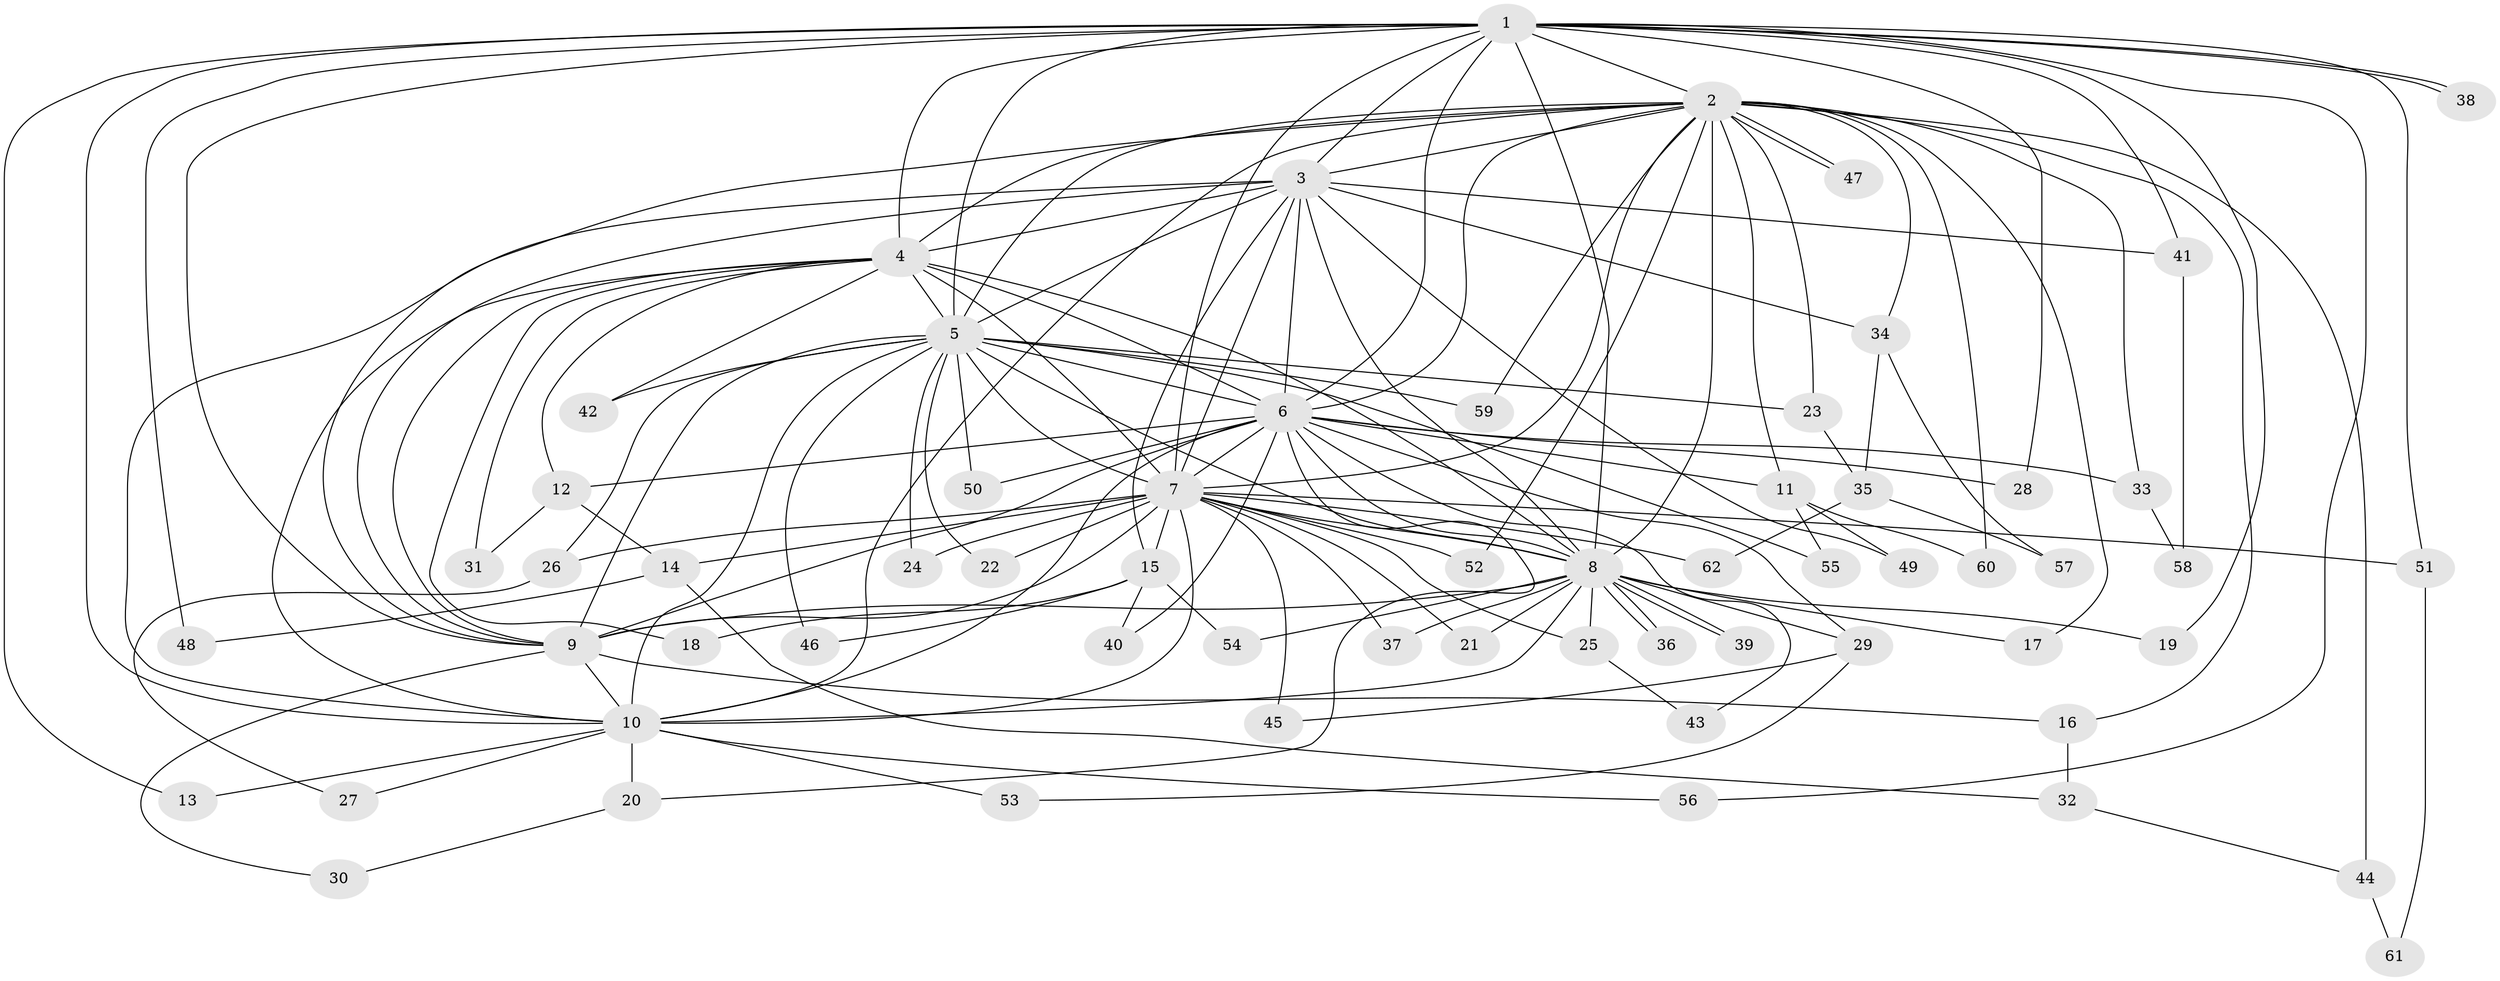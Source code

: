 // Generated by graph-tools (version 1.1) at 2025/34/03/09/25 02:34:41]
// undirected, 62 vertices, 149 edges
graph export_dot {
graph [start="1"]
  node [color=gray90,style=filled];
  1;
  2;
  3;
  4;
  5;
  6;
  7;
  8;
  9;
  10;
  11;
  12;
  13;
  14;
  15;
  16;
  17;
  18;
  19;
  20;
  21;
  22;
  23;
  24;
  25;
  26;
  27;
  28;
  29;
  30;
  31;
  32;
  33;
  34;
  35;
  36;
  37;
  38;
  39;
  40;
  41;
  42;
  43;
  44;
  45;
  46;
  47;
  48;
  49;
  50;
  51;
  52;
  53;
  54;
  55;
  56;
  57;
  58;
  59;
  60;
  61;
  62;
  1 -- 2;
  1 -- 3;
  1 -- 4;
  1 -- 5;
  1 -- 6;
  1 -- 7;
  1 -- 8;
  1 -- 9;
  1 -- 10;
  1 -- 13;
  1 -- 19;
  1 -- 28;
  1 -- 38;
  1 -- 38;
  1 -- 41;
  1 -- 48;
  1 -- 51;
  1 -- 56;
  2 -- 3;
  2 -- 4;
  2 -- 5;
  2 -- 6;
  2 -- 7;
  2 -- 8;
  2 -- 9;
  2 -- 10;
  2 -- 11;
  2 -- 16;
  2 -- 17;
  2 -- 23;
  2 -- 33;
  2 -- 34;
  2 -- 44;
  2 -- 47;
  2 -- 47;
  2 -- 52;
  2 -- 59;
  2 -- 60;
  3 -- 4;
  3 -- 5;
  3 -- 6;
  3 -- 7;
  3 -- 8;
  3 -- 9;
  3 -- 10;
  3 -- 15;
  3 -- 34;
  3 -- 41;
  3 -- 49;
  4 -- 5;
  4 -- 6;
  4 -- 7;
  4 -- 8;
  4 -- 9;
  4 -- 10;
  4 -- 12;
  4 -- 18;
  4 -- 31;
  4 -- 42;
  5 -- 6;
  5 -- 7;
  5 -- 8;
  5 -- 9;
  5 -- 10;
  5 -- 22;
  5 -- 23;
  5 -- 24;
  5 -- 26;
  5 -- 42;
  5 -- 46;
  5 -- 50;
  5 -- 55;
  5 -- 59;
  6 -- 7;
  6 -- 8;
  6 -- 9;
  6 -- 10;
  6 -- 11;
  6 -- 12;
  6 -- 20;
  6 -- 28;
  6 -- 29;
  6 -- 33;
  6 -- 40;
  6 -- 43;
  6 -- 50;
  7 -- 8;
  7 -- 9;
  7 -- 10;
  7 -- 14;
  7 -- 15;
  7 -- 21;
  7 -- 22;
  7 -- 24;
  7 -- 25;
  7 -- 26;
  7 -- 37;
  7 -- 45;
  7 -- 51;
  7 -- 52;
  7 -- 62;
  8 -- 9;
  8 -- 10;
  8 -- 17;
  8 -- 19;
  8 -- 21;
  8 -- 25;
  8 -- 29;
  8 -- 36;
  8 -- 36;
  8 -- 37;
  8 -- 39;
  8 -- 39;
  8 -- 54;
  9 -- 10;
  9 -- 16;
  9 -- 30;
  10 -- 13;
  10 -- 20;
  10 -- 27;
  10 -- 53;
  10 -- 56;
  11 -- 49;
  11 -- 55;
  11 -- 60;
  12 -- 14;
  12 -- 31;
  14 -- 32;
  14 -- 48;
  15 -- 18;
  15 -- 40;
  15 -- 46;
  15 -- 54;
  16 -- 32;
  20 -- 30;
  23 -- 35;
  25 -- 43;
  26 -- 27;
  29 -- 45;
  29 -- 53;
  32 -- 44;
  33 -- 58;
  34 -- 35;
  34 -- 57;
  35 -- 57;
  35 -- 62;
  41 -- 58;
  44 -- 61;
  51 -- 61;
}
